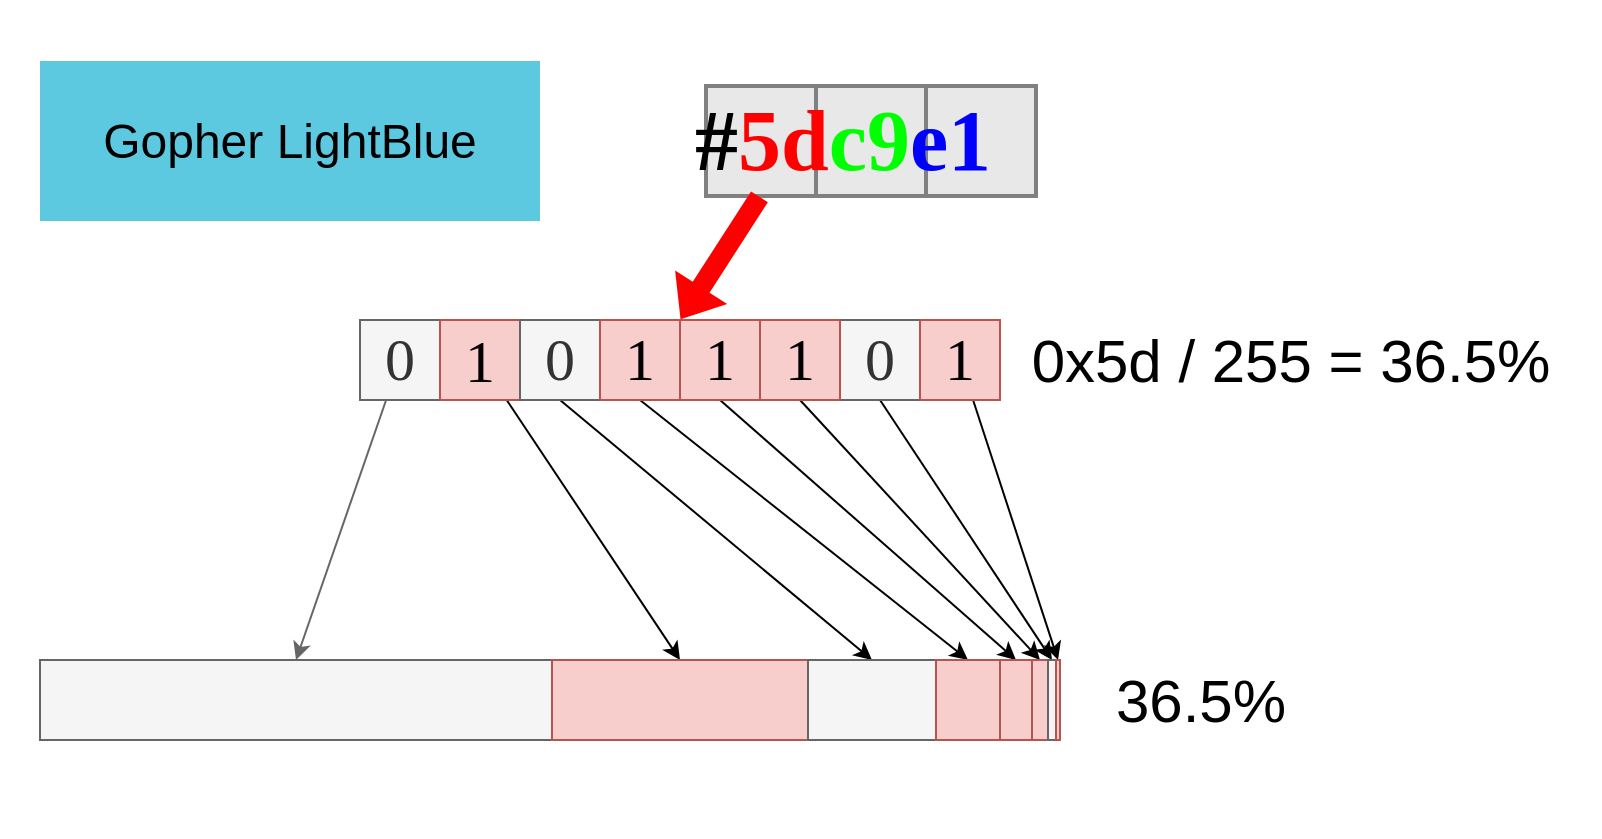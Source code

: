 <mxfile version="12.5.5" type="device"><diagram id="YSpCFtTzmPihcTzGxxHY" name="Page-1"><mxGraphModel dx="920" dy="548" grid="1" gridSize="10" guides="1" tooltips="1" connect="1" arrows="1" fold="1" page="1" pageScale="1" pageWidth="827" pageHeight="1169" math="0" shadow="0" extFonts="Roboto Mono^https://fonts.googleapis.com/css?family=Roboto+Mono"><root><mxCell id="0"/><mxCell id="1" parent="0"/><mxCell id="q6xIhYvveOm5_tMPALrg-45" value="" style="rounded=0;whiteSpace=wrap;html=1;strokeColor=none;strokeWidth=1;fillColor=#FFFFFF;fontFamily=Helvetica;fontSize=30;fontColor=#000000;" vertex="1" parent="1"><mxGeometry x="20" y="30" width="800" height="410" as="geometry"/></mxCell><mxCell id="q6xIhYvveOm5_tMPALrg-40" value="" style="whiteSpace=wrap;html=1;aspect=fixed;fillColor=#E8E8E8;fontFamily=Courier New;fontSize=26;strokeColor=#808080;fontColor=#333333;strokeWidth=2;" vertex="1" parent="1"><mxGeometry x="483" y="73" width="55" height="55" as="geometry"/></mxCell><mxCell id="q6xIhYvveOm5_tMPALrg-39" value="" style="whiteSpace=wrap;html=1;aspect=fixed;fillColor=#E8E8E8;fontFamily=Courier New;fontSize=26;strokeColor=#808080;fontColor=#333333;strokeWidth=2;" vertex="1" parent="1"><mxGeometry x="428" y="73" width="55" height="55" as="geometry"/></mxCell><mxCell id="q6xIhYvveOm5_tMPALrg-6" value="" style="whiteSpace=wrap;html=1;aspect=fixed;fillColor=#E8E8E8;fontFamily=Courier New;fontSize=26;strokeColor=#808080;fontColor=#333333;strokeWidth=2;" vertex="1" parent="1"><mxGeometry x="373" y="73" width="55" height="55" as="geometry"/></mxCell><mxCell id="q6xIhYvveOm5_tMPALrg-2" value="&lt;div style=&quot;font-size: 43px&quot;&gt;#&lt;font color=&quot;#FF0000&quot;&gt;5d&lt;/font&gt;&lt;font color=&quot;#00ff00&quot;&gt;c9&lt;/font&gt;&lt;font color=&quot;#0000ff&quot;&gt;e1&lt;/font&gt;&lt;/div&gt;" style="text;html=1;resizable=0;autosize=1;align=center;verticalAlign=middle;points=[];fillColor=none;strokeColor=none;rounded=0;fontSize=43;fontFamily=Roboto Mono;fontStyle=1;FType=g;" vertex="1" parent="1"><mxGeometry x="336" y="70" width="210" height="60" as="geometry"/></mxCell><mxCell id="q6xIhYvveOm5_tMPALrg-5" value="&lt;div&gt;Gopher LightBlue&lt;/div&gt;" style="rounded=0;whiteSpace=wrap;html=1;fontFamily=Helvetica;fontSize=24;strokeColor=none;fillColor=#5dc9e1;" vertex="1" parent="1"><mxGeometry x="40" y="60.5" width="250" height="80" as="geometry"/></mxCell><mxCell id="q6xIhYvveOm5_tMPALrg-9" value="" style="shape=flexArrow;endArrow=classic;html=1;fontFamily=Courier New;fontSize=43;fillColor=#FF0000;strokeColor=none;entryX=0;entryY=0;entryDx=0;entryDy=0;" edge="1" parent="1" target="q6xIhYvveOm5_tMPALrg-14"><mxGeometry width="50" height="50" relative="1" as="geometry"><mxPoint x="400" y="128" as="sourcePoint"/><mxPoint x="400" y="188" as="targetPoint"/></mxGeometry></mxCell><mxCell id="q6xIhYvveOm5_tMPALrg-26" style="rounded=0;orthogonalLoop=1;jettySize=auto;html=1;entryX=0.5;entryY=0;entryDx=0;entryDy=0;fontFamily=Roboto Mono;fontSize=30;fillColor=#f5f5f5;strokeColor=#666666;" edge="1" parent="1" source="q6xIhYvveOm5_tMPALrg-10" target="q6xIhYvveOm5_tMPALrg-18"><mxGeometry relative="1" as="geometry"/></mxCell><mxCell id="q6xIhYvveOm5_tMPALrg-10" value="&lt;font style=&quot;font-size: 30px;&quot; face=&quot;Roboto Mono&quot;&gt;0&lt;/font&gt;" style="rounded=0;whiteSpace=wrap;html=1;fillColor=#f5f5f5;fontFamily=Courier New;fontSize=30;strokeColor=#666666;fontColor=#333333;" vertex="1" parent="1"><mxGeometry x="200" y="190" width="40" height="40" as="geometry"/></mxCell><mxCell id="q6xIhYvveOm5_tMPALrg-27" style="edgeStyle=none;rounded=0;orthogonalLoop=1;jettySize=auto;html=1;entryX=0.5;entryY=0;entryDx=0;entryDy=0;fontFamily=Roboto Mono;fontSize=30;" edge="1" parent="1" source="q6xIhYvveOm5_tMPALrg-11" target="q6xIhYvveOm5_tMPALrg-19"><mxGeometry relative="1" as="geometry"/></mxCell><mxCell id="q6xIhYvveOm5_tMPALrg-11" value="&lt;div&gt;1&lt;/div&gt;" style="rounded=0;whiteSpace=wrap;html=1;fillColor=#f8cecc;fontFamily=Roboto Mono;fontSize=30;strokeColor=#b85450;" vertex="1" parent="1"><mxGeometry x="240" y="190" width="40" height="40" as="geometry"/></mxCell><mxCell id="q6xIhYvveOm5_tMPALrg-28" style="edgeStyle=none;rounded=0;orthogonalLoop=1;jettySize=auto;html=1;exitX=0.5;exitY=1;exitDx=0;exitDy=0;entryX=0.5;entryY=0;entryDx=0;entryDy=0;fontFamily=Roboto Mono;fontSize=30;" edge="1" parent="1" source="q6xIhYvveOm5_tMPALrg-12" target="q6xIhYvveOm5_tMPALrg-20"><mxGeometry relative="1" as="geometry"/></mxCell><mxCell id="q6xIhYvveOm5_tMPALrg-12" value="&lt;font style=&quot;font-size: 30px;&quot; face=&quot;Roboto Mono&quot;&gt;0&lt;/font&gt;" style="rounded=0;whiteSpace=wrap;html=1;fillColor=#f5f5f5;fontFamily=Courier New;fontSize=30;strokeColor=#666666;fontColor=#333333;" vertex="1" parent="1"><mxGeometry x="280" y="190" width="40" height="40" as="geometry"/></mxCell><mxCell id="q6xIhYvveOm5_tMPALrg-29" style="edgeStyle=none;rounded=0;orthogonalLoop=1;jettySize=auto;html=1;exitX=0.5;exitY=1;exitDx=0;exitDy=0;entryX=0.5;entryY=0;entryDx=0;entryDy=0;fontFamily=Roboto Mono;fontSize=30;" edge="1" parent="1" source="q6xIhYvveOm5_tMPALrg-13" target="q6xIhYvveOm5_tMPALrg-21"><mxGeometry relative="1" as="geometry"/></mxCell><mxCell id="q6xIhYvveOm5_tMPALrg-13" value="&lt;div&gt;&lt;font face=&quot;Roboto Mono&quot;&gt;1&lt;/font&gt;&lt;/div&gt;" style="rounded=0;whiteSpace=wrap;html=1;fillColor=#f8cecc;fontFamily=Courier New;fontSize=30;strokeColor=#b85450;" vertex="1" parent="1"><mxGeometry x="320" y="190" width="40" height="40" as="geometry"/></mxCell><mxCell id="q6xIhYvveOm5_tMPALrg-30" style="edgeStyle=none;rounded=0;orthogonalLoop=1;jettySize=auto;html=1;exitX=0.5;exitY=1;exitDx=0;exitDy=0;fontFamily=Roboto Mono;fontSize=30;entryX=0.5;entryY=0;entryDx=0;entryDy=0;" edge="1" parent="1" source="q6xIhYvveOm5_tMPALrg-14" target="q6xIhYvveOm5_tMPALrg-22"><mxGeometry relative="1" as="geometry"><mxPoint x="510" y="350" as="targetPoint"/></mxGeometry></mxCell><mxCell id="q6xIhYvveOm5_tMPALrg-14" value="&lt;div&gt;&lt;font face=&quot;Roboto Mono&quot;&gt;1&lt;/font&gt;&lt;/div&gt;" style="rounded=0;whiteSpace=wrap;html=1;fillColor=#f8cecc;fontFamily=Courier New;fontSize=30;strokeColor=#b85450;" vertex="1" parent="1"><mxGeometry x="360" y="190" width="40" height="40" as="geometry"/></mxCell><mxCell id="q6xIhYvveOm5_tMPALrg-32" style="edgeStyle=none;rounded=0;orthogonalLoop=1;jettySize=auto;html=1;exitX=0.5;exitY=1;exitDx=0;exitDy=0;fontFamily=Roboto Mono;fontSize=30;entryX=0.5;entryY=0;entryDx=0;entryDy=0;" edge="1" parent="1" source="q6xIhYvveOm5_tMPALrg-15" target="q6xIhYvveOm5_tMPALrg-24"><mxGeometry relative="1" as="geometry"><mxPoint x="550" y="340" as="targetPoint"/></mxGeometry></mxCell><mxCell id="q6xIhYvveOm5_tMPALrg-15" value="&lt;font style=&quot;font-size: 30px;&quot; face=&quot;Roboto Mono&quot;&gt;0&lt;/font&gt;" style="rounded=0;whiteSpace=wrap;html=1;fillColor=#f5f5f5;fontFamily=Courier New;fontSize=30;strokeColor=#666666;fontColor=#333333;" vertex="1" parent="1"><mxGeometry x="440" y="190" width="40" height="40" as="geometry"/></mxCell><mxCell id="q6xIhYvveOm5_tMPALrg-31" style="edgeStyle=none;rounded=0;orthogonalLoop=1;jettySize=auto;html=1;exitX=0.5;exitY=1;exitDx=0;exitDy=0;entryX=0.5;entryY=0;entryDx=0;entryDy=0;fontFamily=Roboto Mono;fontSize=30;" edge="1" parent="1" source="q6xIhYvveOm5_tMPALrg-16" target="q6xIhYvveOm5_tMPALrg-23"><mxGeometry relative="1" as="geometry"/></mxCell><mxCell id="q6xIhYvveOm5_tMPALrg-16" value="&lt;div&gt;&lt;font face=&quot;Roboto Mono&quot;&gt;1&lt;/font&gt;&lt;/div&gt;" style="rounded=0;whiteSpace=wrap;html=1;fillColor=#f8cecc;fontFamily=Courier New;fontSize=30;strokeColor=#b85450;" vertex="1" parent="1"><mxGeometry x="400" y="190" width="40" height="40" as="geometry"/></mxCell><mxCell id="q6xIhYvveOm5_tMPALrg-33" style="edgeStyle=none;rounded=0;orthogonalLoop=1;jettySize=auto;html=1;fontFamily=Roboto Mono;fontSize=30;entryX=0.5;entryY=0;entryDx=0;entryDy=0;" edge="1" parent="1" source="q6xIhYvveOm5_tMPALrg-17" target="q6xIhYvveOm5_tMPALrg-25"><mxGeometry relative="1" as="geometry"><mxPoint x="550" y="350" as="targetPoint"/></mxGeometry></mxCell><mxCell id="q6xIhYvveOm5_tMPALrg-17" value="&lt;div&gt;&lt;font face=&quot;Roboto Mono&quot;&gt;1&lt;/font&gt;&lt;/div&gt;" style="rounded=0;whiteSpace=wrap;html=1;fillColor=#f8cecc;fontFamily=Courier New;fontSize=30;strokeColor=#b85450;" vertex="1" parent="1"><mxGeometry x="480" y="190" width="40" height="40" as="geometry"/></mxCell><mxCell id="q6xIhYvveOm5_tMPALrg-18" value="" style="rounded=0;whiteSpace=wrap;html=1;strokeWidth=1;fontFamily=Roboto Mono;fontSize=30;fillColor=#f5f5f5;strokeColor=#666666;fontColor=#333333;" vertex="1" parent="1"><mxGeometry x="40" y="360" width="256" height="40" as="geometry"/></mxCell><mxCell id="q6xIhYvveOm5_tMPALrg-19" value="" style="rounded=0;whiteSpace=wrap;html=1;strokeColor=#b85450;strokeWidth=1;fillColor=#f8cecc;fontFamily=Roboto Mono;fontSize=30;" vertex="1" parent="1"><mxGeometry x="296" y="360" width="128" height="40" as="geometry"/></mxCell><mxCell id="q6xIhYvveOm5_tMPALrg-20" value="" style="rounded=0;whiteSpace=wrap;html=1;strokeWidth=1;fontFamily=Roboto Mono;fontSize=30;fillColor=#f5f5f5;strokeColor=#666666;fontColor=#333333;" vertex="1" parent="1"><mxGeometry x="424" y="360" width="64" height="40" as="geometry"/></mxCell><mxCell id="q6xIhYvveOm5_tMPALrg-21" value="" style="rounded=0;whiteSpace=wrap;html=1;strokeColor=#b85450;strokeWidth=1;fillColor=#f8cecc;fontFamily=Roboto Mono;fontSize=30;" vertex="1" parent="1"><mxGeometry x="488" y="360" width="32" height="40" as="geometry"/></mxCell><mxCell id="q6xIhYvveOm5_tMPALrg-22" value="" style="rounded=0;whiteSpace=wrap;html=1;strokeColor=#b85450;strokeWidth=1;fillColor=#f8cecc;fontFamily=Roboto Mono;fontSize=30;" vertex="1" parent="1"><mxGeometry x="520" y="360" width="16" height="40" as="geometry"/></mxCell><mxCell id="q6xIhYvveOm5_tMPALrg-23" value="" style="rounded=0;whiteSpace=wrap;html=1;strokeColor=#b85450;strokeWidth=1;fillColor=#f8cecc;fontFamily=Roboto Mono;fontSize=30;" vertex="1" parent="1"><mxGeometry x="536" y="360" width="8" height="40" as="geometry"/></mxCell><mxCell id="q6xIhYvveOm5_tMPALrg-24" value="" style="rounded=0;whiteSpace=wrap;html=1;strokeColor=#666666;strokeWidth=1;fillColor=#f5f5f5;fontFamily=Roboto Mono;fontSize=30;fontColor=#333333;" vertex="1" parent="1"><mxGeometry x="544" y="360" width="4" height="40" as="geometry"/></mxCell><mxCell id="q6xIhYvveOm5_tMPALrg-25" value="" style="rounded=0;whiteSpace=wrap;html=1;strokeColor=#b85450;strokeWidth=1;fillColor=#f8cecc;fontFamily=Roboto Mono;fontSize=30;" vertex="1" parent="1"><mxGeometry x="548" y="360" width="2" height="40" as="geometry"/></mxCell><mxCell id="q6xIhYvveOm5_tMPALrg-41" value="&lt;div&gt;&lt;font style=&quot;font-size: 30px&quot; face=&quot;Helvetica&quot; color=&quot;#000000&quot;&gt;0x5d / 255 = 36.5%&lt;/font&gt;&lt;/div&gt;" style="text;html=1;align=center;verticalAlign=middle;resizable=0;points=[];autosize=1;fontSize=30;fontFamily=Roboto Mono;fontColor=#0000ff;" vertex="1" parent="1"><mxGeometry x="530" y="190" width="270" height="40" as="geometry"/></mxCell><mxCell id="q6xIhYvveOm5_tMPALrg-44" value="&lt;div&gt;36.5%&lt;/div&gt;" style="text;html=1;align=center;verticalAlign=middle;resizable=0;points=[];autosize=1;fontSize=30;fontFamily=Helvetica;fontColor=#000000;" vertex="1" parent="1"><mxGeometry x="570" y="360" width="100" height="40" as="geometry"/></mxCell><mxCell id="q6xIhYvveOm5_tMPALrg-46" style="edgeStyle=none;rounded=0;orthogonalLoop=1;jettySize=auto;html=1;exitX=0.5;exitY=1;exitDx=0;exitDy=0;fontFamily=Helvetica;fontSize=30;fontColor=#000000;" edge="1" parent="1" source="q6xIhYvveOm5_tMPALrg-45" target="q6xIhYvveOm5_tMPALrg-45"><mxGeometry relative="1" as="geometry"/></mxCell></root></mxGraphModel></diagram></mxfile>